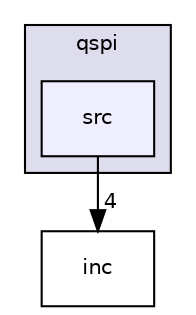 digraph "fpsoc/driver/ps_driver/qspi/src" {
  compound=true
  node [ fontsize="10", fontname="Helvetica"];
  edge [ labelfontsize="10", labelfontname="Helvetica"];
  subgraph clusterdir_b5a69772890edcf3614427a24e64fdda {
    graph [ bgcolor="#ddddee", pencolor="black", label="qspi" fontname="Helvetica", fontsize="10", URL="dir_b5a69772890edcf3614427a24e64fdda.html"]
  dir_5006e3e06c235381a419727480df3b7e [shape=box, label="src", style="filled", fillcolor="#eeeeff", pencolor="black", URL="dir_5006e3e06c235381a419727480df3b7e.html"];
  }
  dir_2d671e2f2a14c4672409eed09d34b1da [shape=box label="inc" URL="dir_2d671e2f2a14c4672409eed09d34b1da.html"];
  dir_5006e3e06c235381a419727480df3b7e->dir_2d671e2f2a14c4672409eed09d34b1da [headlabel="4", labeldistance=1.5 headhref="dir_000006_000005.html"];
}
